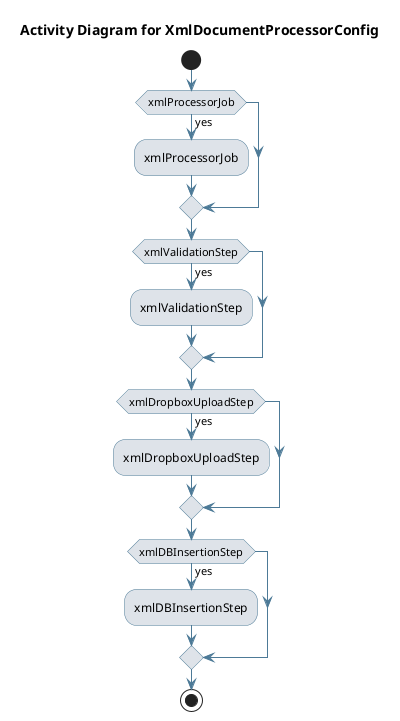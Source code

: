 @startuml
skinparam activity {
 BackgroundColor #DEE3E9 
 BorderColor #4D7A97 
 ArrowColor #4D7A97 
}
!pragma useVerticalIf on
start
title Activity Diagram for XmlDocumentProcessorConfig

if (xmlProcessorJob) then (yes)
:xmlProcessorJob;
endif
if (xmlValidationStep) then (yes)
:xmlValidationStep;
endif
if (xmlDropboxUploadStep) then (yes)
:xmlDropboxUploadStep;
endif
if (xmlDBInsertionStep) then (yes)
:xmlDBInsertionStep;
endif
stop
@enduml
